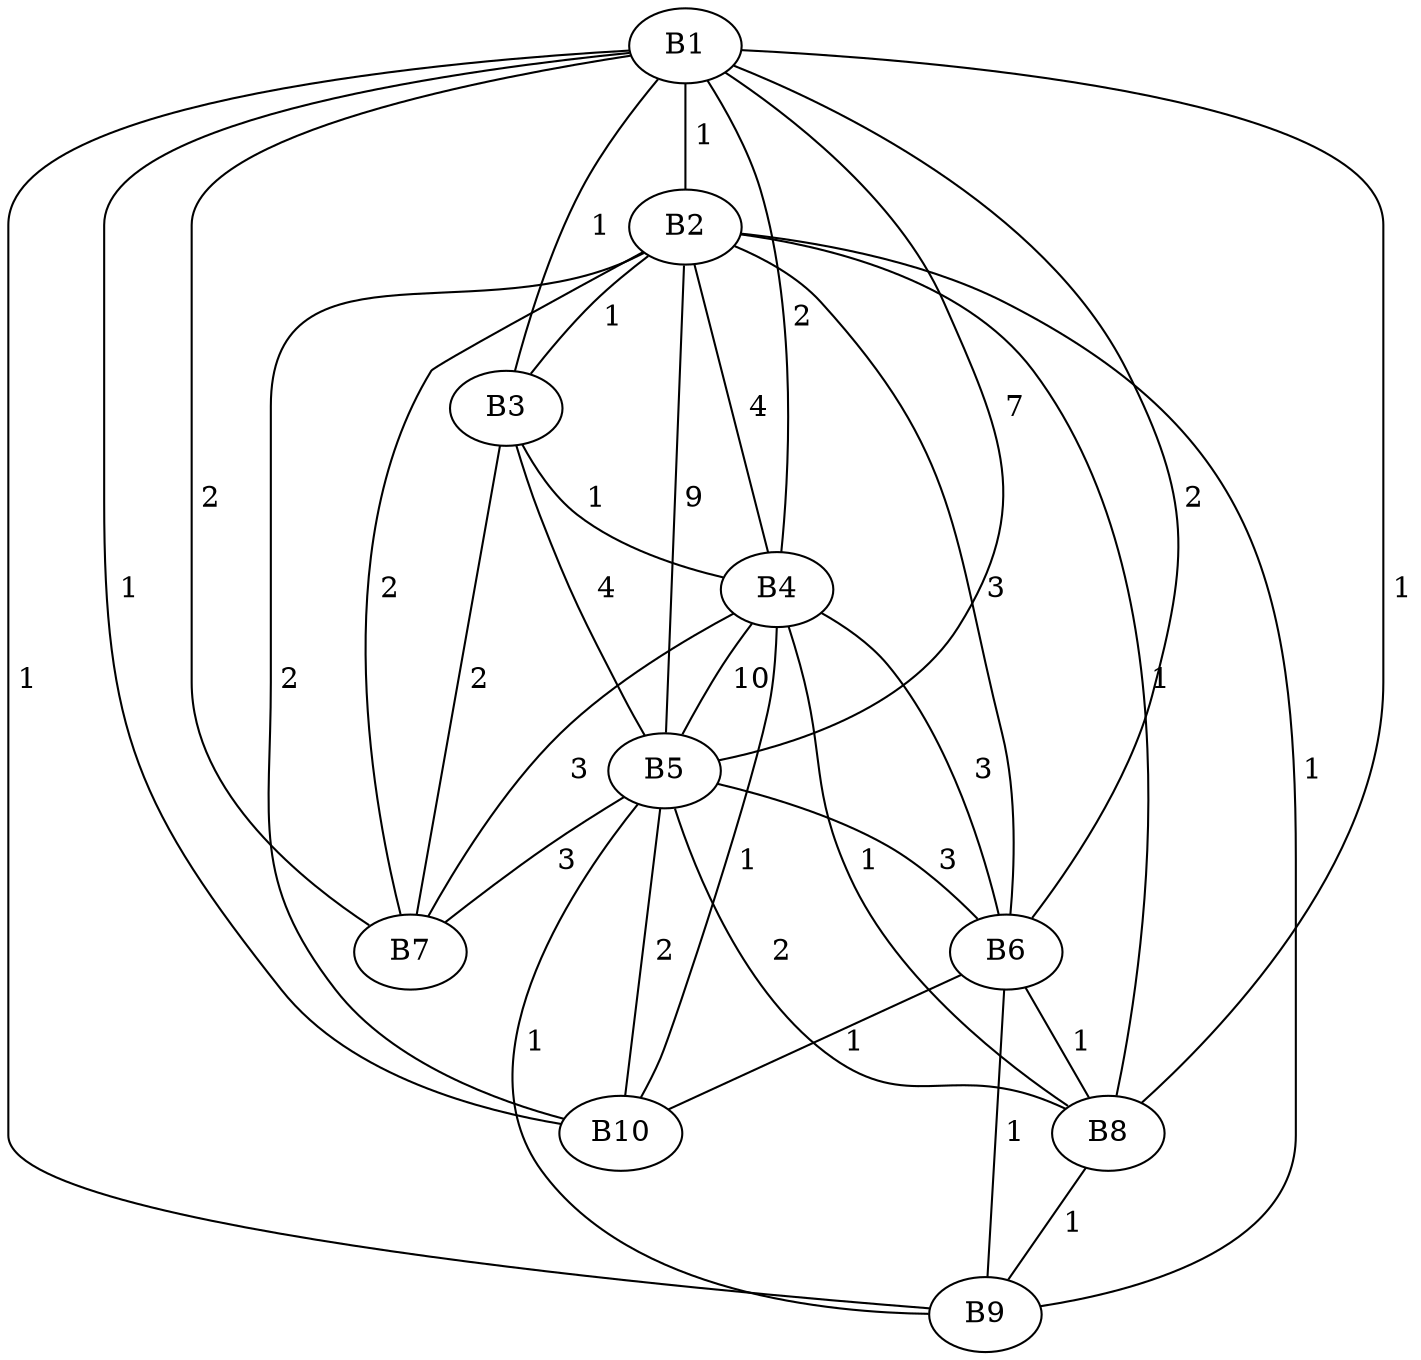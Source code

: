 graph qu_edge_labeling_before {

  "B1" -- "B2"  [label = " 1"]
  "B1" -- "B3"  [label = " 1"]
  "B1" -- "B4"  [label = " 2"]
  "B1" -- "B5"  [label = " 7"]
  "B1" -- "B6"  [label = " 2"]
  "B1" -- "B7"  [label = " 2"]
  "B1" -- "B8"  [label = " 1"]
  "B1" -- "B9"  [label = " 1"]
  "B1" -- "B10" [label = " 1"]

  "B2" -- "B3"  [label = " 1"]
  "B2" -- "B4"  [label = " 4"]
  "B2" -- "B5"  [label = " 9"]
  "B2" -- "B6"  [label = " 3"]
  "B2" -- "B7"  [label = " 2"]
  "B2" -- "B8"  [label = " 1"]
  "B2" -- "B9"  [label = " 1"]
  "B2" -- "B10" [label = " 2"]

  "B3" -- "B4" [label = " 1"]
  "B3" -- "B5" [label = " 4"]
  "B3" -- "B7" [label = " 2"]

  "B4" -- "B5"  [label = " 10"]
  "B4" -- "B6"  [label =  " 3"]
  "B4" -- "B7"  [label =  " 3"]
  "B4" -- "B8"  [label =  " 1"]
  "B4" -- "B10" [label =  " 1"]

  "B5" -- "B6"  [label = " 3"]
  "B5" -- "B7"  [label = " 3"]
  "B5" -- "B8"  [label = " 2"]
  "B5" -- "B9"  [label = " 1"]
  "B5" -- "B10" [label = " 2"]

  "B6" -- "B8"  [label = " 1"]
  "B6" -- "B9"  [label = " 1"]
  "B6" -- "B10" [label = " 1"]

  "B8" -- "B9" [label = " 1"]

}
